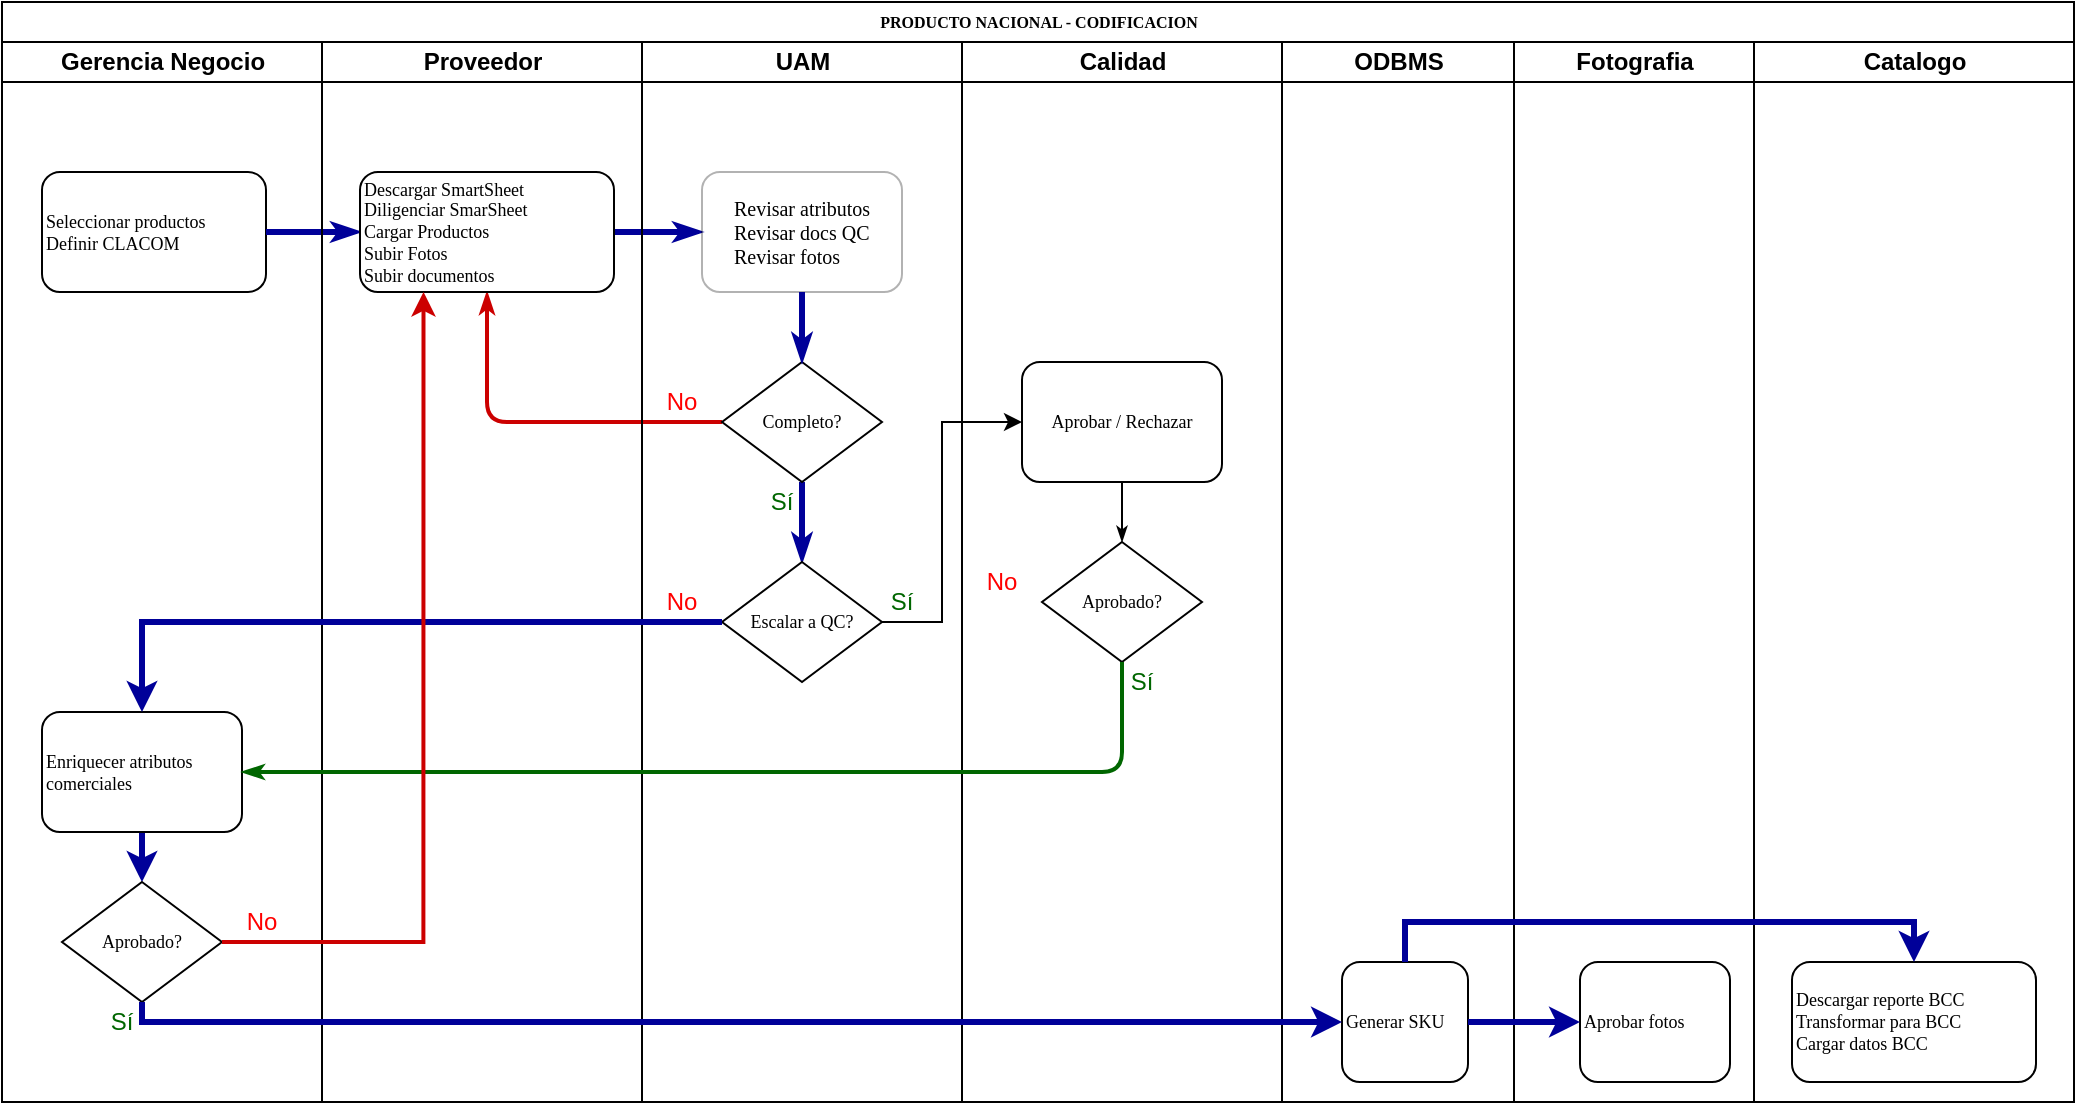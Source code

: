 <mxfile version="14.9.0" type="github">
  <diagram name="Page-1" id="74e2e168-ea6b-b213-b513-2b3c1d86103e">
    <mxGraphModel dx="868" dy="450" grid="0" gridSize="10" guides="1" tooltips="1" connect="1" arrows="1" fold="1" page="1" pageScale="1" pageWidth="1100" pageHeight="850" background="none" math="0" shadow="0">
      <root>
        <mxCell id="0" />
        <mxCell id="1" parent="0" />
        <mxCell id="77e6c97f196da883-1" value="PRODUCTO NACIONAL - CODIFICACION" style="swimlane;html=1;childLayout=stackLayout;startSize=20;rounded=0;shadow=0;labelBackgroundColor=none;strokeWidth=1;fontFamily=Verdana;fontSize=8;align=center;" parent="1" vertex="1">
          <mxGeometry x="50" y="40" width="1036" height="550" as="geometry" />
        </mxCell>
        <mxCell id="77e6c97f196da883-2" value="Gerencia Negocio" style="swimlane;html=1;startSize=20;" parent="77e6c97f196da883-1" vertex="1">
          <mxGeometry y="20" width="160" height="530" as="geometry">
            <mxRectangle y="20" width="30" height="730" as="alternateBounds" />
          </mxGeometry>
        </mxCell>
        <mxCell id="77e6c97f196da883-8" value="Seleccionar productos&lt;br style=&quot;font-size: 9px;&quot;&gt;Definir CLACOM" style="rounded=1;whiteSpace=wrap;html=1;shadow=0;labelBackgroundColor=none;strokeWidth=1;fontFamily=Verdana;fontSize=9;align=left;" parent="77e6c97f196da883-2" vertex="1">
          <mxGeometry x="20" y="65" width="112" height="60" as="geometry" />
        </mxCell>
        <mxCell id="UPMh9I5Tj9LvmsIc24ZZ-47" value="" style="edgeStyle=orthogonalEdgeStyle;rounded=0;orthogonalLoop=1;jettySize=auto;html=1;fontColor=#004C99;strokeColor=#000099;strokeWidth=3;" edge="1" parent="77e6c97f196da883-2" source="77e6c97f196da883-10" target="UPMh9I5Tj9LvmsIc24ZZ-46">
          <mxGeometry relative="1" as="geometry" />
        </mxCell>
        <mxCell id="77e6c97f196da883-10" value="Enriquecer atributos comerciales" style="rounded=1;whiteSpace=wrap;html=1;shadow=0;labelBackgroundColor=none;strokeWidth=1;fontFamily=Verdana;fontSize=9;align=left;" parent="77e6c97f196da883-2" vertex="1">
          <mxGeometry x="20" y="335" width="100" height="60" as="geometry" />
        </mxCell>
        <mxCell id="UPMh9I5Tj9LvmsIc24ZZ-46" value="Aprobado?" style="rhombus;whiteSpace=wrap;html=1;rounded=0;shadow=0;labelBackgroundColor=none;strokeWidth=1;fontFamily=Verdana;fontSize=9;align=center;" vertex="1" parent="77e6c97f196da883-2">
          <mxGeometry x="30" y="420" width="80" height="60" as="geometry" />
        </mxCell>
        <mxCell id="UPMh9I5Tj9LvmsIc24ZZ-48" value="Sí" style="text;html=1;strokeColor=none;fillColor=none;align=center;verticalAlign=middle;whiteSpace=wrap;rounded=0;fontColor=#006600;" vertex="1" parent="77e6c97f196da883-2">
          <mxGeometry x="40" y="480" width="40" height="20" as="geometry" />
        </mxCell>
        <mxCell id="UPMh9I5Tj9LvmsIc24ZZ-49" value="No" style="text;html=1;strokeColor=none;fillColor=none;align=center;verticalAlign=middle;whiteSpace=wrap;rounded=0;fontColor=#FF0000;" vertex="1" parent="77e6c97f196da883-2">
          <mxGeometry x="110" y="430" width="40" height="20" as="geometry" />
        </mxCell>
        <mxCell id="77e6c97f196da883-26" style="edgeStyle=orthogonalEdgeStyle;rounded=1;html=1;labelBackgroundColor=none;startArrow=none;startFill=0;startSize=5;endArrow=classicThin;endFill=1;endSize=5;jettySize=auto;orthogonalLoop=1;strokeWidth=3;fontFamily=Verdana;fontSize=8;labelBorderColor=none;fontColor=#004C99;strokeColor=#000099;" parent="77e6c97f196da883-1" source="77e6c97f196da883-8" target="77e6c97f196da883-11" edge="1">
          <mxGeometry relative="1" as="geometry" />
        </mxCell>
        <mxCell id="77e6c97f196da883-28" style="edgeStyle=orthogonalEdgeStyle;rounded=1;html=1;labelBackgroundColor=none;startArrow=none;startFill=0;startSize=5;endArrow=classicThin;endFill=1;endSize=5;jettySize=auto;orthogonalLoop=1;strokeWidth=3;fontFamily=Verdana;fontSize=8;exitX=1;exitY=0.5;exitDx=0;exitDy=0;strokeColor=#000099;" parent="77e6c97f196da883-1" source="77e6c97f196da883-11" target="77e6c97f196da883-12" edge="1">
          <mxGeometry relative="1" as="geometry">
            <mxPoint x="120" y="205" as="sourcePoint" />
          </mxGeometry>
        </mxCell>
        <mxCell id="77e6c97f196da883-30" style="edgeStyle=orthogonalEdgeStyle;rounded=1;html=1;labelBackgroundColor=none;startArrow=none;startFill=0;startSize=5;endArrow=classicThin;endFill=1;endSize=5;jettySize=auto;orthogonalLoop=1;strokeWidth=2;fontFamily=Verdana;fontSize=8;entryX=0.5;entryY=1;entryDx=0;entryDy=0;strokeColor=#CC0000;" parent="77e6c97f196da883-1" source="77e6c97f196da883-13" target="77e6c97f196da883-11" edge="1">
          <mxGeometry relative="1" as="geometry">
            <mxPoint x="70" y="235" as="targetPoint" />
          </mxGeometry>
        </mxCell>
        <mxCell id="77e6c97f196da883-33" style="edgeStyle=orthogonalEdgeStyle;rounded=1;html=1;labelBackgroundColor=none;startArrow=none;startFill=0;startSize=5;endArrow=classicThin;endFill=1;endSize=5;jettySize=auto;orthogonalLoop=1;strokeWidth=3;fontFamily=Verdana;fontSize=8;exitX=0.5;exitY=1;exitDx=0;exitDy=0;strokeColor=#000099;" parent="77e6c97f196da883-1" source="77e6c97f196da883-13" edge="1">
          <mxGeometry relative="1" as="geometry">
            <mxPoint x="400" y="280" as="targetPoint" />
          </mxGeometry>
        </mxCell>
        <mxCell id="77e6c97f196da883-3" value="Proveedor" style="swimlane;html=1;startSize=20;" parent="77e6c97f196da883-1" vertex="1">
          <mxGeometry x="160" y="20" width="160" height="530" as="geometry" />
        </mxCell>
        <mxCell id="77e6c97f196da883-11" value="Descargar SmartSheet&lt;br style=&quot;font-size: 9px;&quot;&gt;Diligenciar SmarSheet&lt;br style=&quot;font-size: 9px;&quot;&gt;Cargar Productos&lt;br style=&quot;font-size: 9px;&quot;&gt;Subir Fotos&lt;br style=&quot;font-size: 9px;&quot;&gt;Subir documentos" style="rounded=1;whiteSpace=wrap;html=1;shadow=0;labelBackgroundColor=none;strokeWidth=1;fontFamily=Verdana;fontSize=9;align=left;" parent="77e6c97f196da883-3" vertex="1">
          <mxGeometry x="19" y="65" width="127" height="60" as="geometry" />
        </mxCell>
        <mxCell id="77e6c97f196da883-4" value="UAM" style="swimlane;html=1;startSize=20;flipH=0;flipV=0;" parent="77e6c97f196da883-1" vertex="1">
          <mxGeometry x="320" y="20" width="160" height="530" as="geometry" />
        </mxCell>
        <mxCell id="77e6c97f196da883-12" value="&lt;div style=&quot;text-align: left; font-size: 10px;&quot;&gt;&lt;span style=&quot;font-size: 10px;&quot;&gt;Revisar atributos&lt;/span&gt;&lt;/div&gt;&lt;div style=&quot;text-align: left; font-size: 10px;&quot;&gt;&lt;span style=&quot;font-size: 10px;&quot;&gt;Revisar docs QC&lt;/span&gt;&lt;/div&gt;&lt;div style=&quot;text-align: left; font-size: 10px;&quot;&gt;&lt;span style=&quot;font-size: 10px;&quot;&gt;Revisar fotos&lt;/span&gt;&lt;/div&gt;" style="rounded=1;whiteSpace=wrap;html=1;shadow=0;labelBackgroundColor=none;strokeWidth=1;fontFamily=Verdana;fontSize=10;align=center;opacity=30;" parent="77e6c97f196da883-4" vertex="1">
          <mxGeometry x="30" y="65" width="100" height="60" as="geometry" />
        </mxCell>
        <mxCell id="77e6c97f196da883-13" value="Completo?" style="rhombus;whiteSpace=wrap;html=1;rounded=0;shadow=0;labelBackgroundColor=none;strokeWidth=1;fontFamily=Verdana;fontSize=9;align=center;" parent="77e6c97f196da883-4" vertex="1">
          <mxGeometry x="40" y="160" width="80" height="60" as="geometry" />
        </mxCell>
        <mxCell id="77e6c97f196da883-29" style="edgeStyle=orthogonalEdgeStyle;rounded=1;html=1;labelBackgroundColor=none;startArrow=none;startFill=0;startSize=5;endArrow=classicThin;endFill=1;endSize=5;jettySize=auto;orthogonalLoop=1;strokeWidth=3;fontFamily=Verdana;fontSize=8;strokeColor=#000099;" parent="77e6c97f196da883-4" source="77e6c97f196da883-12" target="77e6c97f196da883-13" edge="1">
          <mxGeometry relative="1" as="geometry" />
        </mxCell>
        <mxCell id="UPMh9I5Tj9LvmsIc24ZZ-12" value="No" style="text;html=1;strokeColor=none;fillColor=none;align=center;verticalAlign=middle;whiteSpace=wrap;rounded=0;fontColor=#FF0000;" vertex="1" parent="77e6c97f196da883-4">
          <mxGeometry y="170" width="40" height="20" as="geometry" />
        </mxCell>
        <mxCell id="UPMh9I5Tj9LvmsIc24ZZ-11" value="Sí" style="text;html=1;strokeColor=none;fillColor=none;align=center;verticalAlign=middle;whiteSpace=wrap;rounded=0;fontColor=#006600;" vertex="1" parent="77e6c97f196da883-4">
          <mxGeometry x="50" y="220" width="40" height="20" as="geometry" />
        </mxCell>
        <mxCell id="UPMh9I5Tj9LvmsIc24ZZ-24" value="Escalar a QC?" style="rhombus;whiteSpace=wrap;html=1;rounded=0;shadow=0;labelBackgroundColor=none;strokeWidth=1;fontFamily=Verdana;fontSize=9;align=center;" vertex="1" parent="77e6c97f196da883-4">
          <mxGeometry x="40" y="260" width="80" height="60" as="geometry" />
        </mxCell>
        <mxCell id="UPMh9I5Tj9LvmsIc24ZZ-37" value="No" style="text;html=1;strokeColor=none;fillColor=none;align=center;verticalAlign=middle;whiteSpace=wrap;rounded=0;fontColor=#FF0000;" vertex="1" parent="77e6c97f196da883-4">
          <mxGeometry y="270" width="40" height="20" as="geometry" />
        </mxCell>
        <mxCell id="77e6c97f196da883-5" value="Calidad" style="swimlane;html=1;startSize=20;swimlaneLine=1;shadow=0;" parent="77e6c97f196da883-1" vertex="1">
          <mxGeometry x="480" y="20" width="160" height="530" as="geometry" />
        </mxCell>
        <mxCell id="77e6c97f196da883-15" value="Aprobar / Rechazar" style="rounded=1;whiteSpace=wrap;html=1;shadow=0;labelBackgroundColor=none;strokeWidth=1;fontFamily=Verdana;fontSize=9;align=center;" parent="77e6c97f196da883-5" vertex="1">
          <mxGeometry x="30" y="160" width="100" height="60" as="geometry" />
        </mxCell>
        <mxCell id="77e6c97f196da883-16" value="Aprobado?" style="rhombus;whiteSpace=wrap;html=1;rounded=0;shadow=0;labelBackgroundColor=none;strokeWidth=1;fontFamily=Verdana;fontSize=9;align=center;" parent="77e6c97f196da883-5" vertex="1">
          <mxGeometry x="40" y="250" width="80" height="60" as="geometry" />
        </mxCell>
        <mxCell id="77e6c97f196da883-34" style="edgeStyle=orthogonalEdgeStyle;rounded=1;html=1;labelBackgroundColor=none;startArrow=none;startFill=0;startSize=5;endArrow=classicThin;endFill=1;endSize=5;jettySize=auto;orthogonalLoop=1;strokeColor=#000000;strokeWidth=1;fontFamily=Verdana;fontSize=8;fontColor=#000000;" parent="77e6c97f196da883-5" source="77e6c97f196da883-15" target="77e6c97f196da883-16" edge="1">
          <mxGeometry relative="1" as="geometry" />
        </mxCell>
        <mxCell id="UPMh9I5Tj9LvmsIc24ZZ-13" value="&lt;font color=&quot;#ff0000&quot;&gt;No&lt;/font&gt;" style="text;html=1;strokeColor=none;fillColor=none;align=center;verticalAlign=middle;whiteSpace=wrap;rounded=0;fontColor=#000000;" vertex="1" parent="77e6c97f196da883-5">
          <mxGeometry y="260" width="40" height="20" as="geometry" />
        </mxCell>
        <mxCell id="UPMh9I5Tj9LvmsIc24ZZ-21" value="Sí" style="text;html=1;strokeColor=none;fillColor=none;align=center;verticalAlign=middle;whiteSpace=wrap;rounded=0;fontColor=#006600;" vertex="1" parent="77e6c97f196da883-5">
          <mxGeometry x="70" y="310" width="40" height="20" as="geometry" />
        </mxCell>
        <mxCell id="77e6c97f196da883-6" value="ODBMS" style="swimlane;html=1;startSize=20;" parent="77e6c97f196da883-1" vertex="1">
          <mxGeometry x="640" y="20" width="116" height="530" as="geometry" />
        </mxCell>
        <mxCell id="77e6c97f196da883-18" value="Generar SKU" style="rounded=1;whiteSpace=wrap;html=1;shadow=0;labelBackgroundColor=none;strokeWidth=1;fontFamily=Verdana;fontSize=9;align=left;" parent="77e6c97f196da883-6" vertex="1">
          <mxGeometry x="30" y="460" width="63" height="60" as="geometry" />
        </mxCell>
        <mxCell id="77e6c97f196da883-7" value="Fotografia" style="swimlane;html=1;startSize=20;" parent="77e6c97f196da883-1" vertex="1">
          <mxGeometry x="756" y="20" width="120" height="530" as="geometry" />
        </mxCell>
        <mxCell id="UPMh9I5Tj9LvmsIc24ZZ-41" value="Aprobar fotos" style="rounded=1;whiteSpace=wrap;html=1;shadow=0;fontFamily=Verdana;fontSize=9;align=left;strokeWidth=1;" vertex="1" parent="77e6c97f196da883-7">
          <mxGeometry x="33" y="460" width="75" height="60" as="geometry" />
        </mxCell>
        <mxCell id="77e6c97f196da883-35" style="edgeStyle=orthogonalEdgeStyle;rounded=1;html=1;labelBackgroundColor=none;startArrow=none;startFill=0;startSize=5;endArrow=classicThin;endFill=1;endSize=5;jettySize=auto;orthogonalLoop=1;strokeWidth=2;fontFamily=Verdana;fontSize=8;entryX=1;entryY=0.5;entryDx=0;entryDy=0;strokeColor=#006600;" parent="77e6c97f196da883-1" source="77e6c97f196da883-16" target="77e6c97f196da883-10" edge="1">
          <mxGeometry relative="1" as="geometry">
            <Array as="points">
              <mxPoint x="560" y="385" />
            </Array>
          </mxGeometry>
        </mxCell>
        <mxCell id="UPMh9I5Tj9LvmsIc24ZZ-25" style="edgeStyle=orthogonalEdgeStyle;rounded=0;orthogonalLoop=1;jettySize=auto;html=1;exitX=1;exitY=0.5;exitDx=0;exitDy=0;entryX=0;entryY=0.5;entryDx=0;entryDy=0;fontColor=#006600;" edge="1" parent="77e6c97f196da883-1" source="UPMh9I5Tj9LvmsIc24ZZ-24" target="77e6c97f196da883-15">
          <mxGeometry relative="1" as="geometry">
            <Array as="points">
              <mxPoint x="470" y="310" />
              <mxPoint x="470" y="210" />
            </Array>
          </mxGeometry>
        </mxCell>
        <mxCell id="UPMh9I5Tj9LvmsIc24ZZ-36" style="edgeStyle=orthogonalEdgeStyle;rounded=0;orthogonalLoop=1;jettySize=auto;html=1;entryX=0.5;entryY=0;entryDx=0;entryDy=0;fontColor=#006600;strokeWidth=3;strokeColor=#000099;" edge="1" parent="77e6c97f196da883-1" source="UPMh9I5Tj9LvmsIc24ZZ-24" target="77e6c97f196da883-10">
          <mxGeometry relative="1" as="geometry" />
        </mxCell>
        <mxCell id="UPMh9I5Tj9LvmsIc24ZZ-38" style="edgeStyle=orthogonalEdgeStyle;rounded=0;orthogonalLoop=1;jettySize=auto;html=1;exitX=0.5;exitY=1;exitDx=0;exitDy=0;fontColor=#004C99;strokeColor=#000099;strokeWidth=3;entryX=0;entryY=0.5;entryDx=0;entryDy=0;" edge="1" parent="77e6c97f196da883-1" source="UPMh9I5Tj9LvmsIc24ZZ-46" target="77e6c97f196da883-18">
          <mxGeometry relative="1" as="geometry">
            <mxPoint x="660" y="450" as="targetPoint" />
            <Array as="points">
              <mxPoint x="70" y="510" />
            </Array>
          </mxGeometry>
        </mxCell>
        <mxCell id="UPMh9I5Tj9LvmsIc24ZZ-42" value="" style="edgeStyle=orthogonalEdgeStyle;rounded=0;orthogonalLoop=1;jettySize=auto;html=1;fontColor=#004C99;strokeColor=#000099;strokeWidth=3;" edge="1" parent="77e6c97f196da883-1" source="77e6c97f196da883-18" target="UPMh9I5Tj9LvmsIc24ZZ-41">
          <mxGeometry relative="1" as="geometry" />
        </mxCell>
        <mxCell id="UPMh9I5Tj9LvmsIc24ZZ-40" value="Catalogo" style="swimlane;html=1;startSize=20;" vertex="1" parent="77e6c97f196da883-1">
          <mxGeometry x="876" y="20" width="160" height="530" as="geometry" />
        </mxCell>
        <mxCell id="UPMh9I5Tj9LvmsIc24ZZ-53" value="Descargar reporte BCC&lt;br style=&quot;font-size: 9px;&quot;&gt;Transformar para BCC&lt;br style=&quot;font-size: 9px;&quot;&gt;Cargar datos BCC" style="rounded=1;whiteSpace=wrap;html=1;shadow=0;fontFamily=Verdana;fontSize=9;align=left;strokeWidth=1;" vertex="1" parent="UPMh9I5Tj9LvmsIc24ZZ-40">
          <mxGeometry x="19" y="460" width="122" height="60" as="geometry" />
        </mxCell>
        <mxCell id="UPMh9I5Tj9LvmsIc24ZZ-56" style="edgeStyle=orthogonalEdgeStyle;rounded=0;orthogonalLoop=1;jettySize=auto;html=1;entryX=0.5;entryY=0;entryDx=0;entryDy=0;fontSize=9;fontColor=#000000;strokeColor=#000099;strokeWidth=3;" edge="1" parent="77e6c97f196da883-1" source="77e6c97f196da883-18" target="UPMh9I5Tj9LvmsIc24ZZ-53">
          <mxGeometry relative="1" as="geometry">
            <Array as="points">
              <mxPoint x="702" y="460" />
              <mxPoint x="956" y="460" />
            </Array>
          </mxGeometry>
        </mxCell>
        <mxCell id="UPMh9I5Tj9LvmsIc24ZZ-57" style="edgeStyle=orthogonalEdgeStyle;rounded=0;orthogonalLoop=1;jettySize=auto;html=1;exitX=1;exitY=0.5;exitDx=0;exitDy=0;entryX=0.25;entryY=1;entryDx=0;entryDy=0;fontSize=9;fontColor=#000000;strokeWidth=2;strokeColor=#CC0000;" edge="1" parent="77e6c97f196da883-1" source="UPMh9I5Tj9LvmsIc24ZZ-46" target="77e6c97f196da883-11">
          <mxGeometry relative="1" as="geometry" />
        </mxCell>
        <mxCell id="UPMh9I5Tj9LvmsIc24ZZ-34" value="Sí" style="text;html=1;strokeColor=none;fillColor=none;align=center;verticalAlign=middle;whiteSpace=wrap;rounded=0;fontColor=#006600;" vertex="1" parent="1">
          <mxGeometry x="480" y="330" width="40" height="20" as="geometry" />
        </mxCell>
        <mxCell id="UPMh9I5Tj9LvmsIc24ZZ-55" style="edgeStyle=orthogonalEdgeStyle;rounded=0;orthogonalLoop=1;jettySize=auto;html=1;exitX=0.5;exitY=0;exitDx=0;exitDy=0;fontSize=9;fontColor=#000000;strokeColor=#000099;strokeWidth=3;" edge="1" parent="1" source="UPMh9I5Tj9LvmsIc24ZZ-53">
          <mxGeometry relative="1" as="geometry">
            <mxPoint x="1006" y="520" as="targetPoint" />
          </mxGeometry>
        </mxCell>
      </root>
    </mxGraphModel>
  </diagram>
</mxfile>
